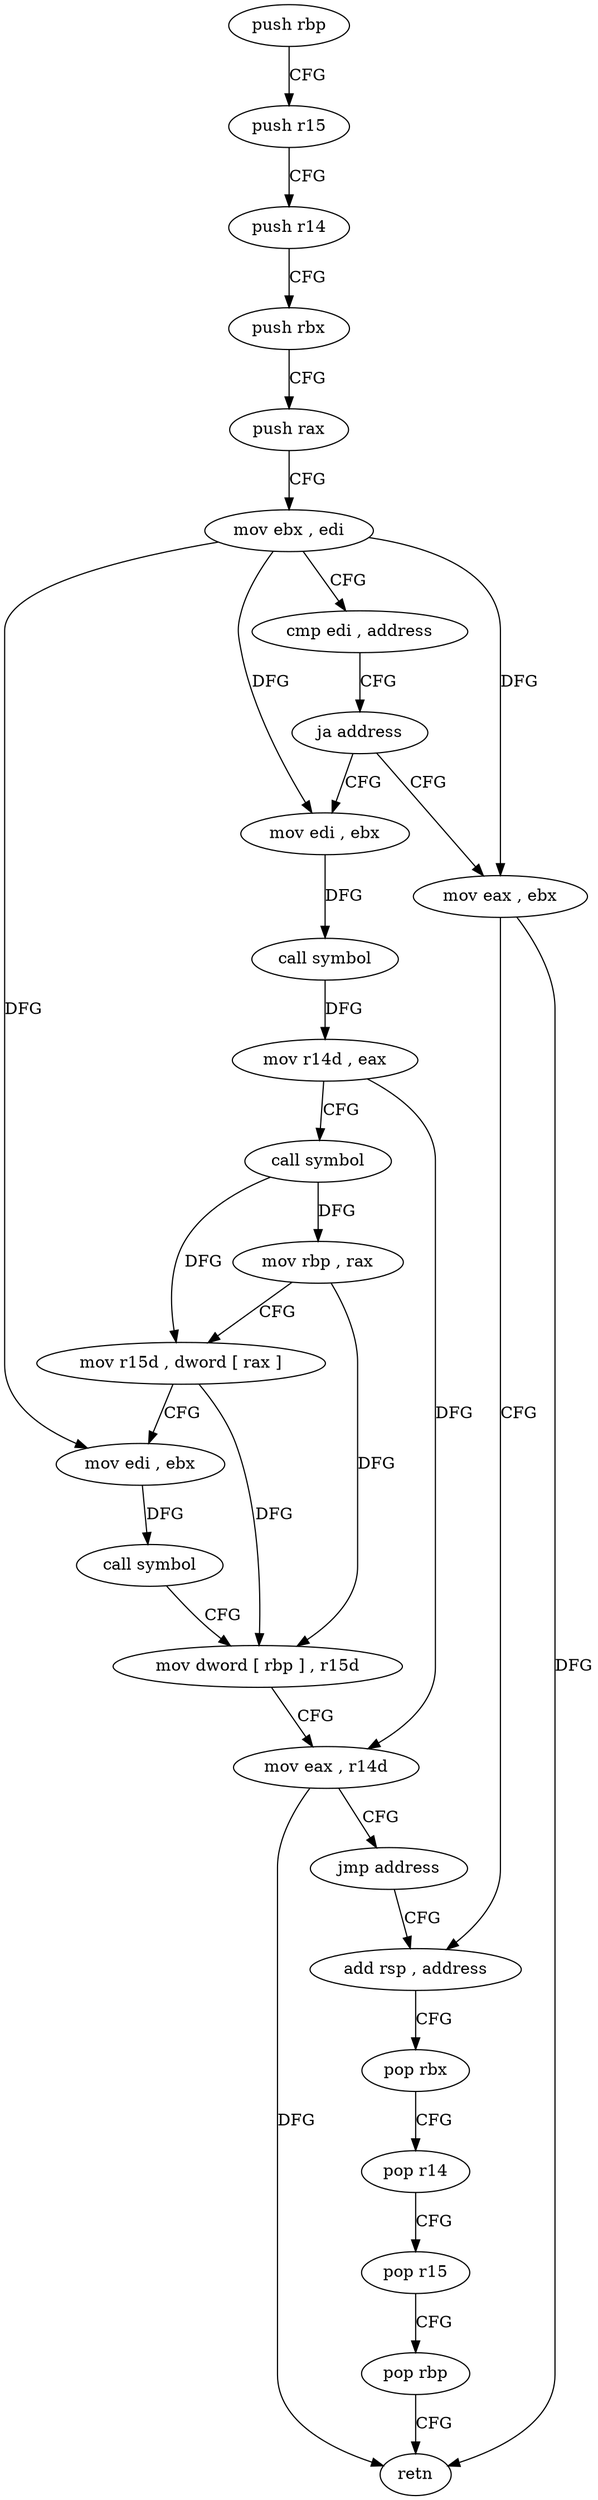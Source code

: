 digraph "func" {
"4230720" [label = "push rbp" ]
"4230721" [label = "push r15" ]
"4230723" [label = "push r14" ]
"4230725" [label = "push rbx" ]
"4230726" [label = "push rax" ]
"4230727" [label = "mov ebx , edi" ]
"4230729" [label = "cmp edi , address" ]
"4230732" [label = "ja address" ]
"4230771" [label = "mov eax , ebx" ]
"4230734" [label = "mov edi , ebx" ]
"4230773" [label = "add rsp , address" ]
"4230736" [label = "call symbol" ]
"4230741" [label = "mov r14d , eax" ]
"4230744" [label = "call symbol" ]
"4230749" [label = "mov rbp , rax" ]
"4230752" [label = "mov r15d , dword [ rax ]" ]
"4230755" [label = "mov edi , ebx" ]
"4230757" [label = "call symbol" ]
"4230762" [label = "mov dword [ rbp ] , r15d" ]
"4230766" [label = "mov eax , r14d" ]
"4230769" [label = "jmp address" ]
"4230777" [label = "pop rbx" ]
"4230778" [label = "pop r14" ]
"4230780" [label = "pop r15" ]
"4230782" [label = "pop rbp" ]
"4230783" [label = "retn" ]
"4230720" -> "4230721" [ label = "CFG" ]
"4230721" -> "4230723" [ label = "CFG" ]
"4230723" -> "4230725" [ label = "CFG" ]
"4230725" -> "4230726" [ label = "CFG" ]
"4230726" -> "4230727" [ label = "CFG" ]
"4230727" -> "4230729" [ label = "CFG" ]
"4230727" -> "4230771" [ label = "DFG" ]
"4230727" -> "4230734" [ label = "DFG" ]
"4230727" -> "4230755" [ label = "DFG" ]
"4230729" -> "4230732" [ label = "CFG" ]
"4230732" -> "4230771" [ label = "CFG" ]
"4230732" -> "4230734" [ label = "CFG" ]
"4230771" -> "4230773" [ label = "CFG" ]
"4230771" -> "4230783" [ label = "DFG" ]
"4230734" -> "4230736" [ label = "DFG" ]
"4230773" -> "4230777" [ label = "CFG" ]
"4230736" -> "4230741" [ label = "DFG" ]
"4230741" -> "4230744" [ label = "CFG" ]
"4230741" -> "4230766" [ label = "DFG" ]
"4230744" -> "4230749" [ label = "DFG" ]
"4230744" -> "4230752" [ label = "DFG" ]
"4230749" -> "4230752" [ label = "CFG" ]
"4230749" -> "4230762" [ label = "DFG" ]
"4230752" -> "4230755" [ label = "CFG" ]
"4230752" -> "4230762" [ label = "DFG" ]
"4230755" -> "4230757" [ label = "DFG" ]
"4230757" -> "4230762" [ label = "CFG" ]
"4230762" -> "4230766" [ label = "CFG" ]
"4230766" -> "4230769" [ label = "CFG" ]
"4230766" -> "4230783" [ label = "DFG" ]
"4230769" -> "4230773" [ label = "CFG" ]
"4230777" -> "4230778" [ label = "CFG" ]
"4230778" -> "4230780" [ label = "CFG" ]
"4230780" -> "4230782" [ label = "CFG" ]
"4230782" -> "4230783" [ label = "CFG" ]
}
